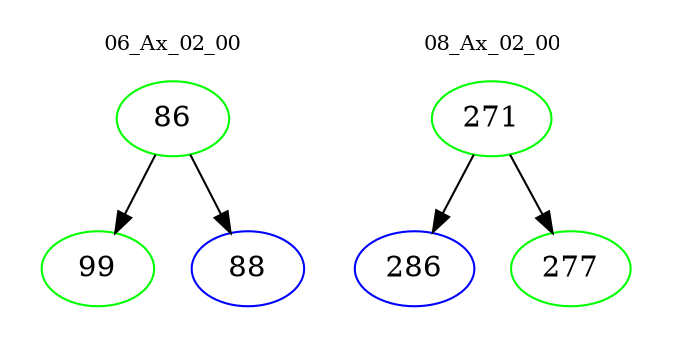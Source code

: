 digraph{
subgraph cluster_0 {
color = white
label = "06_Ax_02_00";
fontsize=10;
T0_86 [label="86", color="green"]
T0_86 -> T0_99 [color="black"]
T0_99 [label="99", color="green"]
T0_86 -> T0_88 [color="black"]
T0_88 [label="88", color="blue"]
}
subgraph cluster_1 {
color = white
label = "08_Ax_02_00";
fontsize=10;
T1_271 [label="271", color="green"]
T1_271 -> T1_286 [color="black"]
T1_286 [label="286", color="blue"]
T1_271 -> T1_277 [color="black"]
T1_277 [label="277", color="green"]
}
}
